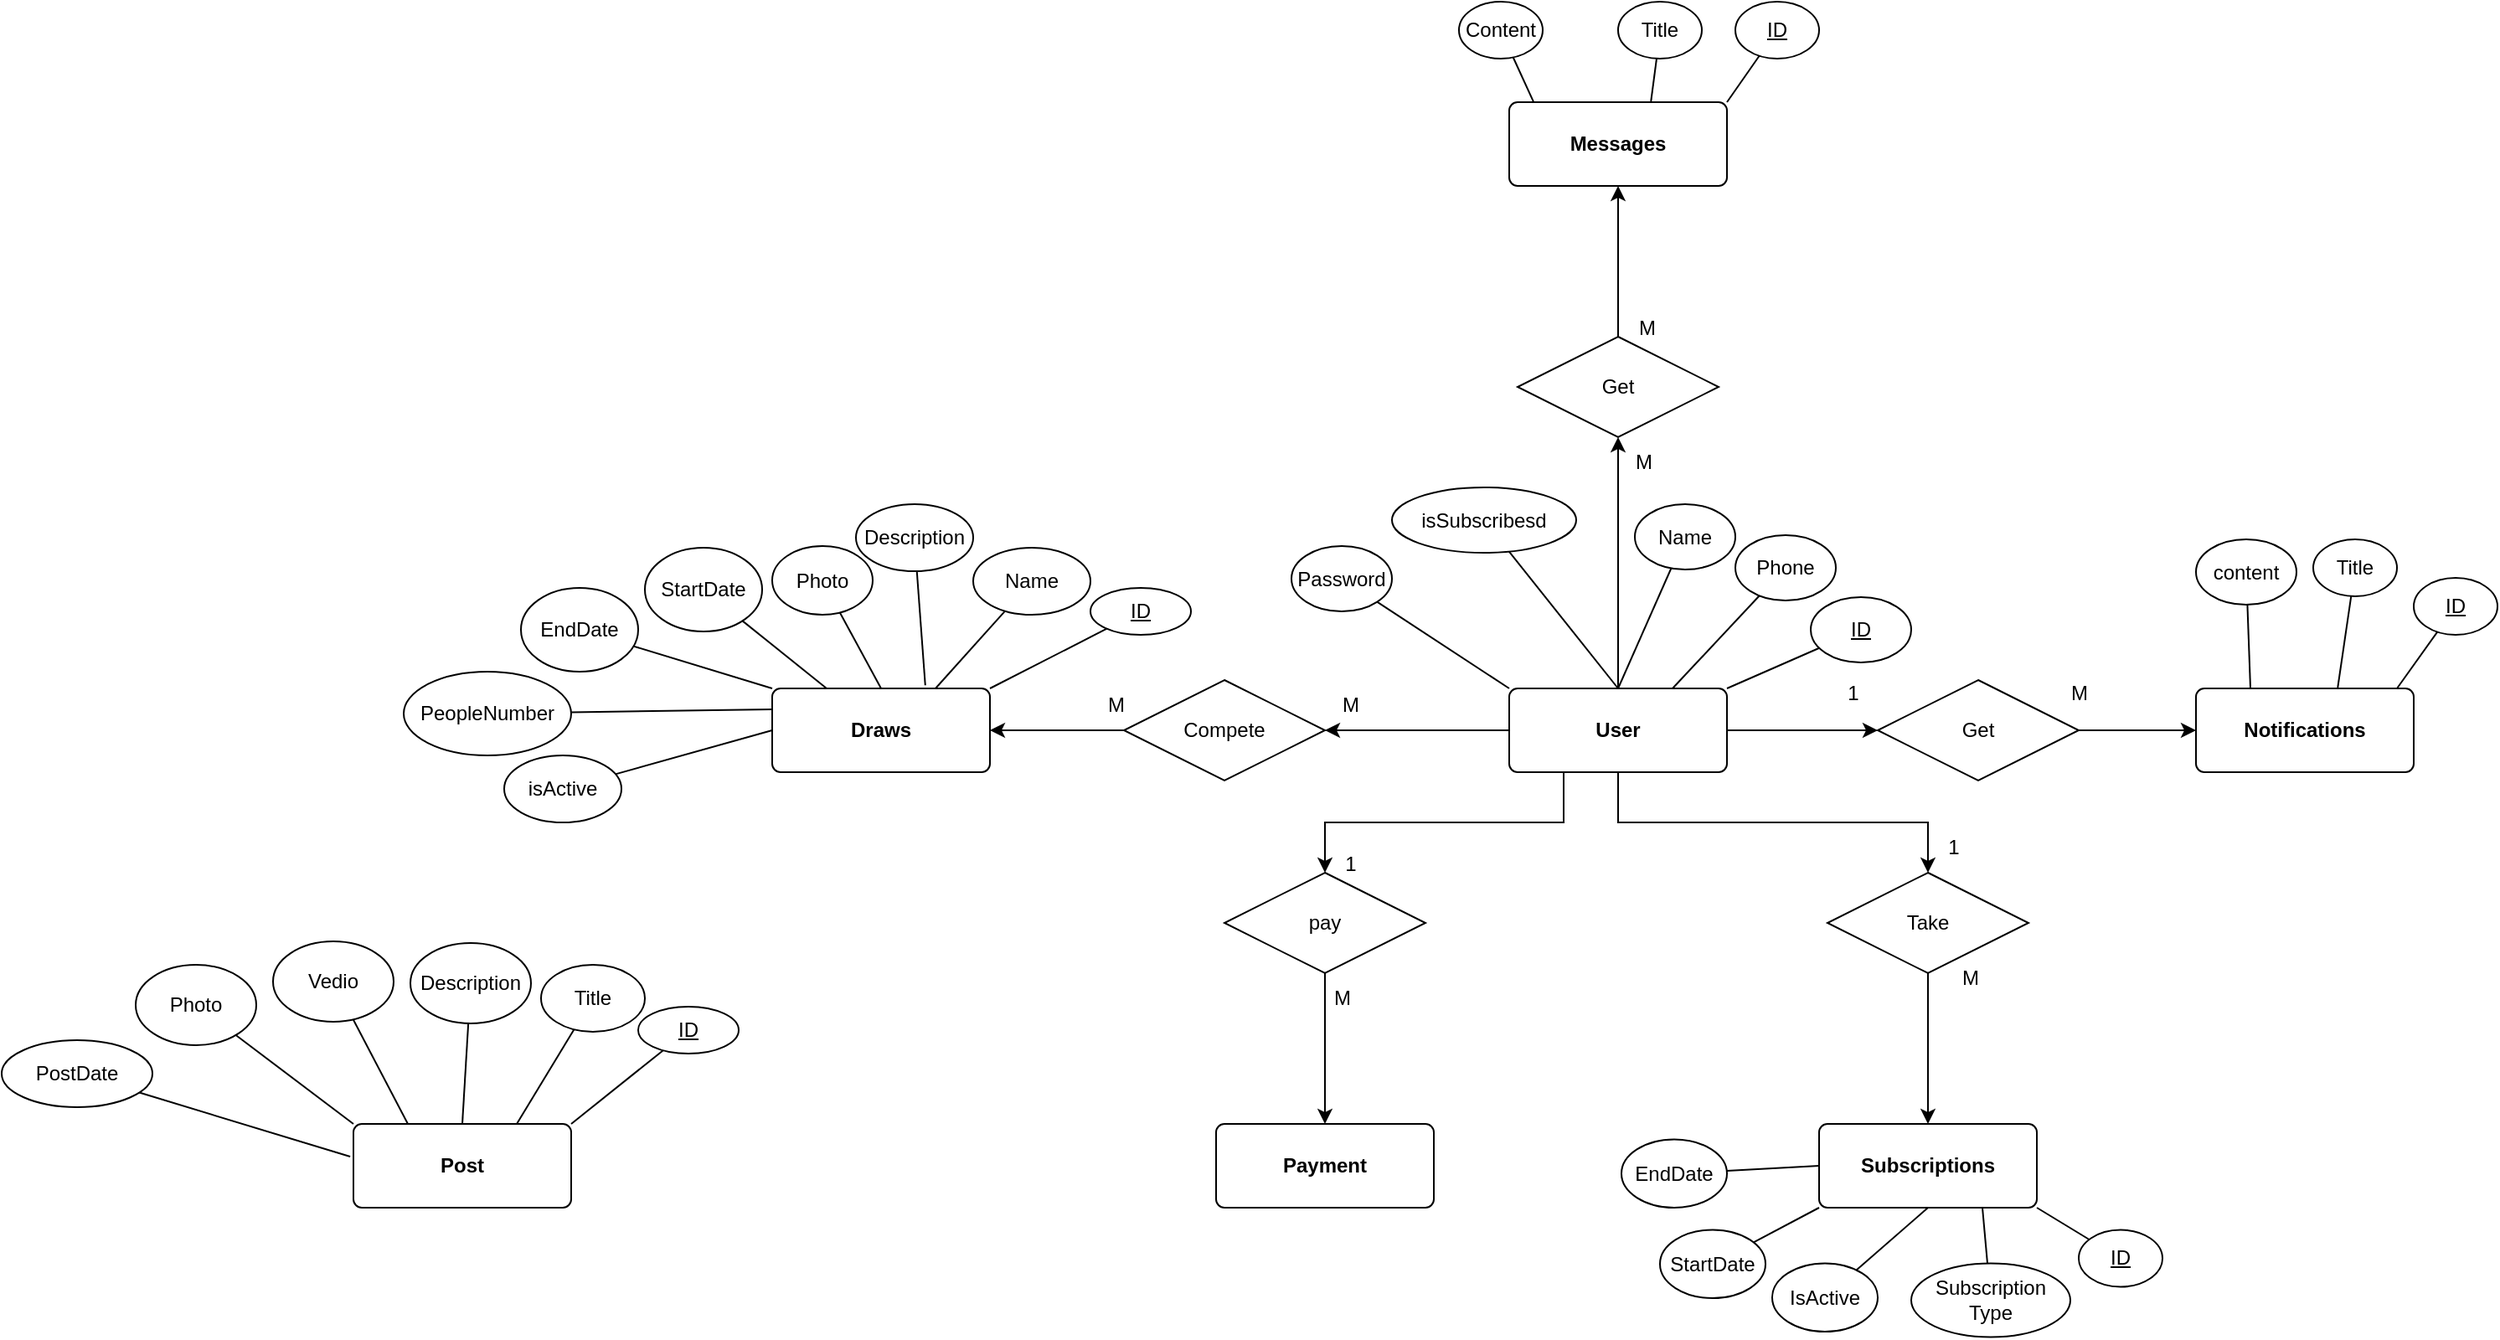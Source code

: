 <mxfile version="23.0.2" type="device">
  <diagram id="R2lEEEUBdFMjLlhIrx00" name="Page-1">
    <mxGraphModel dx="1913" dy="1613" grid="1" gridSize="10" guides="1" tooltips="1" connect="1" arrows="1" fold="1" page="1" pageScale="1" pageWidth="850" pageHeight="1100" math="0" shadow="0" extFonts="Permanent Marker^https://fonts.googleapis.com/css?family=Permanent+Marker">
      <root>
        <mxCell id="0" />
        <mxCell id="1" parent="0" />
        <mxCell id="-JiHFnCFzUJXlBRe8EvQ-10" style="edgeStyle=orthogonalEdgeStyle;rounded=0;orthogonalLoop=1;jettySize=auto;html=1;exitX=0.5;exitY=0;exitDx=0;exitDy=0;" parent="1" source="-JiHFnCFzUJXlBRe8EvQ-1" target="-JiHFnCFzUJXlBRe8EvQ-11" edge="1">
          <mxGeometry relative="1" as="geometry">
            <mxPoint x="465" y="200" as="targetPoint" />
          </mxGeometry>
        </mxCell>
        <mxCell id="-JiHFnCFzUJXlBRe8EvQ-15" style="edgeStyle=orthogonalEdgeStyle;rounded=0;orthogonalLoop=1;jettySize=auto;html=1;exitX=1;exitY=0.5;exitDx=0;exitDy=0;" parent="1" source="-JiHFnCFzUJXlBRe8EvQ-1" target="-JiHFnCFzUJXlBRe8EvQ-16" edge="1">
          <mxGeometry relative="1" as="geometry">
            <mxPoint x="590" y="275" as="targetPoint" />
          </mxGeometry>
        </mxCell>
        <mxCell id="-JiHFnCFzUJXlBRe8EvQ-20" style="edgeStyle=orthogonalEdgeStyle;rounded=0;orthogonalLoop=1;jettySize=auto;html=1;exitX=0.5;exitY=1;exitDx=0;exitDy=0;" parent="1" source="-JiHFnCFzUJXlBRe8EvQ-1" target="-JiHFnCFzUJXlBRe8EvQ-21" edge="1">
          <mxGeometry relative="1" as="geometry">
            <mxPoint x="465" y="390" as="targetPoint" />
          </mxGeometry>
        </mxCell>
        <mxCell id="-JiHFnCFzUJXlBRe8EvQ-25" style="edgeStyle=orthogonalEdgeStyle;rounded=0;orthogonalLoop=1;jettySize=auto;html=1;exitX=0;exitY=0.5;exitDx=0;exitDy=0;" parent="1" source="-JiHFnCFzUJXlBRe8EvQ-1" target="-JiHFnCFzUJXlBRe8EvQ-26" edge="1">
          <mxGeometry relative="1" as="geometry">
            <mxPoint x="250" y="275" as="targetPoint" />
          </mxGeometry>
        </mxCell>
        <mxCell id="-JiHFnCFzUJXlBRe8EvQ-30" style="edgeStyle=orthogonalEdgeStyle;rounded=0;orthogonalLoop=1;jettySize=auto;html=1;exitX=0.25;exitY=1;exitDx=0;exitDy=0;" parent="1" source="-JiHFnCFzUJXlBRe8EvQ-1" target="-JiHFnCFzUJXlBRe8EvQ-31" edge="1">
          <mxGeometry relative="1" as="geometry">
            <mxPoint x="280" y="370" as="targetPoint" />
          </mxGeometry>
        </mxCell>
        <mxCell id="-JiHFnCFzUJXlBRe8EvQ-1" value="&lt;b&gt;User&lt;/b&gt;" style="rounded=1;arcSize=10;whiteSpace=wrap;html=1;align=center;" parent="1" vertex="1">
          <mxGeometry x="400" y="250" width="130" height="50" as="geometry" />
        </mxCell>
        <mxCell id="-JiHFnCFzUJXlBRe8EvQ-2" value="&lt;b&gt;Messages&lt;/b&gt;" style="rounded=1;arcSize=10;whiteSpace=wrap;html=1;align=center;" parent="1" vertex="1">
          <mxGeometry x="400" y="-100" width="130" height="50" as="geometry" />
        </mxCell>
        <mxCell id="-JiHFnCFzUJXlBRe8EvQ-3" value="&lt;b&gt;Post&lt;/b&gt;" style="rounded=1;arcSize=10;whiteSpace=wrap;html=1;align=center;" parent="1" vertex="1">
          <mxGeometry x="-290" y="510" width="130" height="50" as="geometry" />
        </mxCell>
        <mxCell id="-JiHFnCFzUJXlBRe8EvQ-4" value="&lt;b&gt;Notifications&lt;/b&gt;" style="rounded=1;arcSize=10;whiteSpace=wrap;html=1;align=center;" parent="1" vertex="1">
          <mxGeometry x="810" y="250" width="130" height="50" as="geometry" />
        </mxCell>
        <mxCell id="-JiHFnCFzUJXlBRe8EvQ-5" value="&lt;b&gt;Subscriptions&lt;/b&gt;" style="rounded=1;arcSize=10;whiteSpace=wrap;html=1;align=center;" parent="1" vertex="1">
          <mxGeometry x="585" y="510" width="130" height="50" as="geometry" />
        </mxCell>
        <mxCell id="-JiHFnCFzUJXlBRe8EvQ-7" value="&lt;b&gt;Draws&lt;/b&gt;" style="rounded=1;arcSize=10;whiteSpace=wrap;html=1;align=center;" parent="1" vertex="1">
          <mxGeometry x="-40" y="250" width="130" height="50" as="geometry" />
        </mxCell>
        <mxCell id="-JiHFnCFzUJXlBRe8EvQ-9" value="&lt;b&gt;Payment&lt;/b&gt;" style="rounded=1;arcSize=10;whiteSpace=wrap;html=1;align=center;" parent="1" vertex="1">
          <mxGeometry x="225" y="510" width="130" height="50" as="geometry" />
        </mxCell>
        <mxCell id="-JiHFnCFzUJXlBRe8EvQ-12" style="edgeStyle=orthogonalEdgeStyle;rounded=0;orthogonalLoop=1;jettySize=auto;html=1;exitX=0.5;exitY=0;exitDx=0;exitDy=0;entryX=0.5;entryY=1;entryDx=0;entryDy=0;" parent="1" source="-JiHFnCFzUJXlBRe8EvQ-11" target="-JiHFnCFzUJXlBRe8EvQ-2" edge="1">
          <mxGeometry relative="1" as="geometry" />
        </mxCell>
        <mxCell id="-JiHFnCFzUJXlBRe8EvQ-11" value="Get" style="shape=rhombus;perimeter=rhombusPerimeter;whiteSpace=wrap;html=1;align=center;" parent="1" vertex="1">
          <mxGeometry x="405" y="40" width="120" height="60" as="geometry" />
        </mxCell>
        <mxCell id="-JiHFnCFzUJXlBRe8EvQ-13" value="M" style="text;html=1;align=center;verticalAlign=middle;resizable=0;points=[];autosize=1;strokeColor=none;fillColor=none;" parent="1" vertex="1">
          <mxGeometry x="465" y="100" width="30" height="30" as="geometry" />
        </mxCell>
        <mxCell id="-JiHFnCFzUJXlBRe8EvQ-14" value="M" style="text;html=1;align=center;verticalAlign=middle;resizable=0;points=[];autosize=1;strokeColor=none;fillColor=none;" parent="1" vertex="1">
          <mxGeometry x="467" y="20" width="30" height="30" as="geometry" />
        </mxCell>
        <mxCell id="-JiHFnCFzUJXlBRe8EvQ-17" style="edgeStyle=orthogonalEdgeStyle;rounded=0;orthogonalLoop=1;jettySize=auto;html=1;exitX=1;exitY=0.5;exitDx=0;exitDy=0;entryX=0;entryY=0.5;entryDx=0;entryDy=0;" parent="1" source="-JiHFnCFzUJXlBRe8EvQ-16" target="-JiHFnCFzUJXlBRe8EvQ-4" edge="1">
          <mxGeometry relative="1" as="geometry" />
        </mxCell>
        <mxCell id="-JiHFnCFzUJXlBRe8EvQ-16" value="Get" style="shape=rhombus;perimeter=rhombusPerimeter;whiteSpace=wrap;html=1;align=center;" parent="1" vertex="1">
          <mxGeometry x="620" y="245" width="120" height="60" as="geometry" />
        </mxCell>
        <mxCell id="-JiHFnCFzUJXlBRe8EvQ-18" value="1" style="text;html=1;align=center;verticalAlign=middle;resizable=0;points=[];autosize=1;strokeColor=none;fillColor=none;" parent="1" vertex="1">
          <mxGeometry x="590" y="238" width="30" height="30" as="geometry" />
        </mxCell>
        <mxCell id="-JiHFnCFzUJXlBRe8EvQ-19" value="M" style="text;html=1;align=center;verticalAlign=middle;resizable=0;points=[];autosize=1;strokeColor=none;fillColor=none;" parent="1" vertex="1">
          <mxGeometry x="725" y="238" width="30" height="30" as="geometry" />
        </mxCell>
        <mxCell id="-JiHFnCFzUJXlBRe8EvQ-23" style="edgeStyle=orthogonalEdgeStyle;rounded=0;orthogonalLoop=1;jettySize=auto;html=1;exitX=0.5;exitY=1;exitDx=0;exitDy=0;" parent="1" source="-JiHFnCFzUJXlBRe8EvQ-21" target="-JiHFnCFzUJXlBRe8EvQ-5" edge="1">
          <mxGeometry relative="1" as="geometry" />
        </mxCell>
        <mxCell id="-JiHFnCFzUJXlBRe8EvQ-21" value="Take" style="shape=rhombus;perimeter=rhombusPerimeter;whiteSpace=wrap;html=1;align=center;" parent="1" vertex="1">
          <mxGeometry x="590" y="360" width="120" height="60" as="geometry" />
        </mxCell>
        <mxCell id="-JiHFnCFzUJXlBRe8EvQ-22" value="1" style="text;html=1;align=center;verticalAlign=middle;resizable=0;points=[];autosize=1;strokeColor=none;fillColor=none;" parent="1" vertex="1">
          <mxGeometry x="650" y="330" width="30" height="30" as="geometry" />
        </mxCell>
        <mxCell id="-JiHFnCFzUJXlBRe8EvQ-24" value="M" style="text;html=1;align=center;verticalAlign=middle;resizable=0;points=[];autosize=1;strokeColor=none;fillColor=none;" parent="1" vertex="1">
          <mxGeometry x="660" y="408" width="30" height="30" as="geometry" />
        </mxCell>
        <mxCell id="-JiHFnCFzUJXlBRe8EvQ-27" style="edgeStyle=orthogonalEdgeStyle;rounded=0;orthogonalLoop=1;jettySize=auto;html=1;exitX=0;exitY=0.5;exitDx=0;exitDy=0;entryX=1;entryY=0.5;entryDx=0;entryDy=0;" parent="1" source="-JiHFnCFzUJXlBRe8EvQ-26" target="-JiHFnCFzUJXlBRe8EvQ-7" edge="1">
          <mxGeometry relative="1" as="geometry" />
        </mxCell>
        <mxCell id="-JiHFnCFzUJXlBRe8EvQ-26" value="Compete" style="shape=rhombus;perimeter=rhombusPerimeter;whiteSpace=wrap;html=1;align=center;" parent="1" vertex="1">
          <mxGeometry x="170" y="245" width="120" height="60" as="geometry" />
        </mxCell>
        <mxCell id="-JiHFnCFzUJXlBRe8EvQ-28" value="M" style="text;html=1;align=center;verticalAlign=middle;resizable=0;points=[];autosize=1;strokeColor=none;fillColor=none;" parent="1" vertex="1">
          <mxGeometry x="150" y="245" width="30" height="30" as="geometry" />
        </mxCell>
        <mxCell id="-JiHFnCFzUJXlBRe8EvQ-29" value="M" style="text;html=1;align=center;verticalAlign=middle;resizable=0;points=[];autosize=1;strokeColor=none;fillColor=none;" parent="1" vertex="1">
          <mxGeometry x="290" y="245" width="30" height="30" as="geometry" />
        </mxCell>
        <mxCell id="-JiHFnCFzUJXlBRe8EvQ-33" style="edgeStyle=orthogonalEdgeStyle;rounded=0;orthogonalLoop=1;jettySize=auto;html=1;exitX=0.5;exitY=1;exitDx=0;exitDy=0;" parent="1" source="-JiHFnCFzUJXlBRe8EvQ-31" target="-JiHFnCFzUJXlBRe8EvQ-9" edge="1">
          <mxGeometry relative="1" as="geometry" />
        </mxCell>
        <mxCell id="-JiHFnCFzUJXlBRe8EvQ-31" value="pay" style="shape=rhombus;perimeter=rhombusPerimeter;whiteSpace=wrap;html=1;align=center;" parent="1" vertex="1">
          <mxGeometry x="230" y="360" width="120" height="60" as="geometry" />
        </mxCell>
        <mxCell id="-JiHFnCFzUJXlBRe8EvQ-34" value="1" style="text;html=1;align=center;verticalAlign=middle;resizable=0;points=[];autosize=1;strokeColor=none;fillColor=none;" parent="1" vertex="1">
          <mxGeometry x="290" y="340" width="30" height="30" as="geometry" />
        </mxCell>
        <mxCell id="-JiHFnCFzUJXlBRe8EvQ-35" value="M" style="text;html=1;align=center;verticalAlign=middle;resizable=0;points=[];autosize=1;strokeColor=none;fillColor=none;" parent="1" vertex="1">
          <mxGeometry x="285" y="420" width="30" height="30" as="geometry" />
        </mxCell>
        <mxCell id="QEtX2eP5wqmRmVcnG9c0-2" value="" style="endArrow=none;html=1;rounded=0;exitX=1;exitY=0;exitDx=0;exitDy=0;" edge="1" parent="1" source="-JiHFnCFzUJXlBRe8EvQ-7" target="QEtX2eP5wqmRmVcnG9c0-3">
          <mxGeometry width="50" height="50" relative="1" as="geometry">
            <mxPoint x="340" y="260" as="sourcePoint" />
            <mxPoint x="120" y="200" as="targetPoint" />
          </mxGeometry>
        </mxCell>
        <mxCell id="QEtX2eP5wqmRmVcnG9c0-3" value="&lt;u&gt;ID&lt;/u&gt;" style="ellipse;whiteSpace=wrap;html=1;" vertex="1" parent="1">
          <mxGeometry x="150" y="190" width="60" height="28" as="geometry" />
        </mxCell>
        <mxCell id="QEtX2eP5wqmRmVcnG9c0-4" value="" style="endArrow=none;html=1;rounded=0;exitX=0.75;exitY=0;exitDx=0;exitDy=0;" edge="1" parent="1" source="-JiHFnCFzUJXlBRe8EvQ-7" target="QEtX2eP5wqmRmVcnG9c0-5">
          <mxGeometry width="50" height="50" relative="1" as="geometry">
            <mxPoint x="100" y="260" as="sourcePoint" />
            <mxPoint x="70" y="180" as="targetPoint" />
          </mxGeometry>
        </mxCell>
        <mxCell id="QEtX2eP5wqmRmVcnG9c0-5" value="Name" style="ellipse;whiteSpace=wrap;html=1;" vertex="1" parent="1">
          <mxGeometry x="80" y="166" width="70" height="40" as="geometry" />
        </mxCell>
        <mxCell id="QEtX2eP5wqmRmVcnG9c0-6" value="" style="endArrow=none;html=1;rounded=0;exitX=0.5;exitY=0;exitDx=0;exitDy=0;" edge="1" parent="1" source="-JiHFnCFzUJXlBRe8EvQ-7" target="QEtX2eP5wqmRmVcnG9c0-7">
          <mxGeometry width="50" height="50" relative="1" as="geometry">
            <mxPoint x="340" y="260" as="sourcePoint" />
            <mxPoint x="-10" y="190" as="targetPoint" />
          </mxGeometry>
        </mxCell>
        <mxCell id="QEtX2eP5wqmRmVcnG9c0-7" value="Photo" style="ellipse;whiteSpace=wrap;html=1;" vertex="1" parent="1">
          <mxGeometry x="-40" y="165" width="60" height="41" as="geometry" />
        </mxCell>
        <mxCell id="QEtX2eP5wqmRmVcnG9c0-8" value="" style="endArrow=none;html=1;rounded=0;exitX=0.25;exitY=0;exitDx=0;exitDy=0;" edge="1" parent="1" source="-JiHFnCFzUJXlBRe8EvQ-7" target="QEtX2eP5wqmRmVcnG9c0-9">
          <mxGeometry width="50" height="50" relative="1" as="geometry">
            <mxPoint x="340" y="260" as="sourcePoint" />
            <mxPoint x="-70" y="220" as="targetPoint" />
          </mxGeometry>
        </mxCell>
        <mxCell id="QEtX2eP5wqmRmVcnG9c0-9" value="StartDate" style="ellipse;whiteSpace=wrap;html=1;" vertex="1" parent="1">
          <mxGeometry x="-116" y="166" width="70" height="50" as="geometry" />
        </mxCell>
        <mxCell id="QEtX2eP5wqmRmVcnG9c0-25" value="" style="endArrow=none;html=1;rounded=0;exitX=1;exitY=0;exitDx=0;exitDy=0;" edge="1" parent="1" source="-JiHFnCFzUJXlBRe8EvQ-3" target="QEtX2eP5wqmRmVcnG9c0-26">
          <mxGeometry width="50" height="50" relative="1" as="geometry">
            <mxPoint x="-80" y="340" as="sourcePoint" />
            <mxPoint x="-120" y="460" as="targetPoint" />
          </mxGeometry>
        </mxCell>
        <mxCell id="QEtX2eP5wqmRmVcnG9c0-26" value="&lt;u&gt;ID&lt;/u&gt;" style="ellipse;whiteSpace=wrap;html=1;" vertex="1" parent="1">
          <mxGeometry x="-120" y="440" width="60" height="28" as="geometry" />
        </mxCell>
        <mxCell id="QEtX2eP5wqmRmVcnG9c0-28" value="" style="endArrow=none;html=1;rounded=0;exitX=0.75;exitY=0;exitDx=0;exitDy=0;" edge="1" parent="1" source="-JiHFnCFzUJXlBRe8EvQ-3" target="QEtX2eP5wqmRmVcnG9c0-29">
          <mxGeometry width="50" height="50" relative="1" as="geometry">
            <mxPoint x="-150" y="520" as="sourcePoint" />
            <mxPoint x="-192" y="470" as="targetPoint" />
          </mxGeometry>
        </mxCell>
        <mxCell id="QEtX2eP5wqmRmVcnG9c0-29" value="Title" style="ellipse;whiteSpace=wrap;html=1;" vertex="1" parent="1">
          <mxGeometry x="-178" y="415" width="62" height="40" as="geometry" />
        </mxCell>
        <mxCell id="QEtX2eP5wqmRmVcnG9c0-30" value="" style="endArrow=none;html=1;rounded=0;exitX=0.5;exitY=0;exitDx=0;exitDy=0;" edge="1" parent="1" target="QEtX2eP5wqmRmVcnG9c0-31" source="-JiHFnCFzUJXlBRe8EvQ-3">
          <mxGeometry width="50" height="50" relative="1" as="geometry">
            <mxPoint x="-254" y="494" as="sourcePoint" />
            <mxPoint x="-254" y="454" as="targetPoint" />
          </mxGeometry>
        </mxCell>
        <mxCell id="QEtX2eP5wqmRmVcnG9c0-31" value="Description" style="ellipse;whiteSpace=wrap;html=1;" vertex="1" parent="1">
          <mxGeometry x="-256" y="402" width="72" height="48" as="geometry" />
        </mxCell>
        <mxCell id="QEtX2eP5wqmRmVcnG9c0-33" value="" style="endArrow=none;html=1;rounded=0;exitX=0.25;exitY=0;exitDx=0;exitDy=0;" edge="1" parent="1" target="QEtX2eP5wqmRmVcnG9c0-34" source="-JiHFnCFzUJXlBRe8EvQ-3">
          <mxGeometry width="50" height="50" relative="1" as="geometry">
            <mxPoint x="-303" y="488" as="sourcePoint" />
            <mxPoint x="-332" y="432" as="targetPoint" />
          </mxGeometry>
        </mxCell>
        <mxCell id="QEtX2eP5wqmRmVcnG9c0-34" value="Vedio" style="ellipse;whiteSpace=wrap;html=1;" vertex="1" parent="1">
          <mxGeometry x="-338" y="401" width="72" height="48" as="geometry" />
        </mxCell>
        <mxCell id="QEtX2eP5wqmRmVcnG9c0-35" value="" style="endArrow=none;html=1;rounded=0;exitX=0;exitY=0;exitDx=0;exitDy=0;" edge="1" parent="1" target="QEtX2eP5wqmRmVcnG9c0-36" source="-JiHFnCFzUJXlBRe8EvQ-3">
          <mxGeometry width="50" height="50" relative="1" as="geometry">
            <mxPoint x="-403" y="510" as="sourcePoint" />
            <mxPoint x="-432" y="454" as="targetPoint" />
          </mxGeometry>
        </mxCell>
        <mxCell id="QEtX2eP5wqmRmVcnG9c0-36" value="Photo" style="ellipse;whiteSpace=wrap;html=1;" vertex="1" parent="1">
          <mxGeometry x="-420" y="415" width="72" height="48" as="geometry" />
        </mxCell>
        <mxCell id="QEtX2eP5wqmRmVcnG9c0-38" value="" style="endArrow=none;html=1;rounded=0;exitX=0;exitY=0;exitDx=0;exitDy=0;" edge="1" parent="1" target="QEtX2eP5wqmRmVcnG9c0-39" source="-JiHFnCFzUJXlBRe8EvQ-7">
          <mxGeometry width="50" height="50" relative="1" as="geometry">
            <mxPoint x="-77" y="280.5" as="sourcePoint" />
            <mxPoint x="-140" y="250.5" as="targetPoint" />
          </mxGeometry>
        </mxCell>
        <mxCell id="QEtX2eP5wqmRmVcnG9c0-39" value="EndDate" style="ellipse;whiteSpace=wrap;html=1;" vertex="1" parent="1">
          <mxGeometry x="-190" y="190" width="70" height="50" as="geometry" />
        </mxCell>
        <mxCell id="QEtX2eP5wqmRmVcnG9c0-40" value="" style="endArrow=none;html=1;rounded=0;exitX=0.703;exitY=-0.037;exitDx=0;exitDy=0;exitPerimeter=0;" edge="1" parent="1" target="QEtX2eP5wqmRmVcnG9c0-41" source="-JiHFnCFzUJXlBRe8EvQ-7">
          <mxGeometry width="50" height="50" relative="1" as="geometry">
            <mxPoint x="68" y="260" as="sourcePoint" />
            <mxPoint x="80" y="190" as="targetPoint" />
          </mxGeometry>
        </mxCell>
        <mxCell id="QEtX2eP5wqmRmVcnG9c0-41" value="Description" style="ellipse;whiteSpace=wrap;html=1;" vertex="1" parent="1">
          <mxGeometry x="10" y="140" width="70" height="40" as="geometry" />
        </mxCell>
        <mxCell id="QEtX2eP5wqmRmVcnG9c0-43" value="" style="endArrow=none;html=1;rounded=0;exitX=0;exitY=0.25;exitDx=0;exitDy=0;" edge="1" parent="1" target="QEtX2eP5wqmRmVcnG9c0-44" source="-JiHFnCFzUJXlBRe8EvQ-7">
          <mxGeometry width="50" height="50" relative="1" as="geometry">
            <mxPoint x="-202" y="334" as="sourcePoint" />
            <mxPoint x="-190" y="264" as="targetPoint" />
          </mxGeometry>
        </mxCell>
        <mxCell id="QEtX2eP5wqmRmVcnG9c0-44" value="PeopleNumber" style="ellipse;whiteSpace=wrap;html=1;" vertex="1" parent="1">
          <mxGeometry x="-260" y="240" width="100" height="50" as="geometry" />
        </mxCell>
        <mxCell id="QEtX2eP5wqmRmVcnG9c0-46" value="" style="endArrow=none;html=1;rounded=0;exitX=0;exitY=0.5;exitDx=0;exitDy=0;" edge="1" parent="1" target="QEtX2eP5wqmRmVcnG9c0-47" source="-JiHFnCFzUJXlBRe8EvQ-7">
          <mxGeometry width="50" height="50" relative="1" as="geometry">
            <mxPoint x="88" y="280" as="sourcePoint" />
            <mxPoint x="100" y="210" as="targetPoint" />
          </mxGeometry>
        </mxCell>
        <mxCell id="QEtX2eP5wqmRmVcnG9c0-47" value="isActive" style="ellipse;whiteSpace=wrap;html=1;" vertex="1" parent="1">
          <mxGeometry x="-200" y="290" width="70" height="40" as="geometry" />
        </mxCell>
        <mxCell id="QEtX2eP5wqmRmVcnG9c0-48" value="" style="endArrow=none;html=1;rounded=0;exitX=1;exitY=0;exitDx=0;exitDy=0;" edge="1" parent="1" target="QEtX2eP5wqmRmVcnG9c0-49" source="-JiHFnCFzUJXlBRe8EvQ-2">
          <mxGeometry width="50" height="50" relative="1" as="geometry">
            <mxPoint x="598" y="30" as="sourcePoint" />
            <mxPoint x="610" y="-40" as="targetPoint" />
          </mxGeometry>
        </mxCell>
        <mxCell id="QEtX2eP5wqmRmVcnG9c0-49" value="&lt;u&gt;ID&lt;/u&gt;" style="ellipse;whiteSpace=wrap;html=1;" vertex="1" parent="1">
          <mxGeometry x="535" y="-160" width="50" height="34" as="geometry" />
        </mxCell>
        <mxCell id="QEtX2eP5wqmRmVcnG9c0-50" value="" style="endArrow=none;html=1;rounded=0;exitX=0.651;exitY=-0.01;exitDx=0;exitDy=0;exitPerimeter=0;" edge="1" parent="1" target="QEtX2eP5wqmRmVcnG9c0-51" source="-JiHFnCFzUJXlBRe8EvQ-2">
          <mxGeometry width="50" height="50" relative="1" as="geometry">
            <mxPoint x="480" y="-20" as="sourcePoint" />
            <mxPoint x="560" y="-90" as="targetPoint" />
          </mxGeometry>
        </mxCell>
        <mxCell id="QEtX2eP5wqmRmVcnG9c0-51" value="Title" style="ellipse;whiteSpace=wrap;html=1;" vertex="1" parent="1">
          <mxGeometry x="465" y="-160" width="50" height="34" as="geometry" />
        </mxCell>
        <mxCell id="QEtX2eP5wqmRmVcnG9c0-53" value="" style="endArrow=none;html=1;rounded=0;exitX=0.113;exitY=0.003;exitDx=0;exitDy=0;exitPerimeter=0;" edge="1" parent="1" target="QEtX2eP5wqmRmVcnG9c0-54" source="-JiHFnCFzUJXlBRe8EvQ-2">
          <mxGeometry width="50" height="50" relative="1" as="geometry">
            <mxPoint x="443" y="24" as="sourcePoint" />
            <mxPoint x="490" y="-96" as="targetPoint" />
          </mxGeometry>
        </mxCell>
        <mxCell id="QEtX2eP5wqmRmVcnG9c0-54" value="Content" style="ellipse;whiteSpace=wrap;html=1;" vertex="1" parent="1">
          <mxGeometry x="370" y="-160" width="50" height="34" as="geometry" />
        </mxCell>
        <mxCell id="QEtX2eP5wqmRmVcnG9c0-56" value="" style="endArrow=none;html=1;rounded=0;exitX=-0.015;exitY=0.39;exitDx=0;exitDy=0;exitPerimeter=0;" edge="1" parent="1" target="QEtX2eP5wqmRmVcnG9c0-57" source="-JiHFnCFzUJXlBRe8EvQ-3">
          <mxGeometry width="50" height="50" relative="1" as="geometry">
            <mxPoint x="-447" y="550" as="sourcePoint" />
            <mxPoint x="-400" y="430" as="targetPoint" />
          </mxGeometry>
        </mxCell>
        <mxCell id="QEtX2eP5wqmRmVcnG9c0-57" value="PostDate" style="ellipse;whiteSpace=wrap;html=1;" vertex="1" parent="1">
          <mxGeometry x="-500" y="460" width="90" height="40" as="geometry" />
        </mxCell>
        <mxCell id="QEtX2eP5wqmRmVcnG9c0-58" value="" style="endArrow=none;html=1;rounded=0;exitX=1;exitY=1;exitDx=0;exitDy=0;" edge="1" parent="1" target="QEtX2eP5wqmRmVcnG9c0-59" source="-JiHFnCFzUJXlBRe8EvQ-5">
          <mxGeometry width="50" height="50" relative="1" as="geometry">
            <mxPoint x="740" y="585" as="sourcePoint" />
            <mxPoint x="820" y="515" as="targetPoint" />
          </mxGeometry>
        </mxCell>
        <mxCell id="QEtX2eP5wqmRmVcnG9c0-59" value="&lt;u&gt;ID&lt;/u&gt;" style="ellipse;whiteSpace=wrap;html=1;" vertex="1" parent="1">
          <mxGeometry x="740" y="573.25" width="50" height="34" as="geometry" />
        </mxCell>
        <mxCell id="QEtX2eP5wqmRmVcnG9c0-60" value="" style="endArrow=none;html=1;rounded=0;exitX=0.75;exitY=1;exitDx=0;exitDy=0;" edge="1" parent="1" target="QEtX2eP5wqmRmVcnG9c0-61" source="-JiHFnCFzUJXlBRe8EvQ-5">
          <mxGeometry width="50" height="50" relative="1" as="geometry">
            <mxPoint x="665" y="670" as="sourcePoint" />
            <mxPoint x="745" y="600" as="targetPoint" />
          </mxGeometry>
        </mxCell>
        <mxCell id="QEtX2eP5wqmRmVcnG9c0-61" value="Subscription Type" style="ellipse;whiteSpace=wrap;html=1;" vertex="1" parent="1">
          <mxGeometry x="640" y="593.25" width="95" height="44" as="geometry" />
        </mxCell>
        <mxCell id="QEtX2eP5wqmRmVcnG9c0-63" value="" style="endArrow=none;html=1;rounded=0;" edge="1" parent="1" target="QEtX2eP5wqmRmVcnG9c0-64">
          <mxGeometry width="50" height="50" relative="1" as="geometry">
            <mxPoint x="930" y="250" as="sourcePoint" />
            <mxPoint x="1020" y="180" as="targetPoint" />
          </mxGeometry>
        </mxCell>
        <mxCell id="QEtX2eP5wqmRmVcnG9c0-64" value="&lt;u&gt;ID&lt;/u&gt;" style="ellipse;whiteSpace=wrap;html=1;" vertex="1" parent="1">
          <mxGeometry x="940" y="184" width="50" height="34" as="geometry" />
        </mxCell>
        <mxCell id="QEtX2eP5wqmRmVcnG9c0-65" value="" style="endArrow=none;html=1;rounded=0;exitX=0.25;exitY=0;exitDx=0;exitDy=0;" edge="1" parent="1" target="QEtX2eP5wqmRmVcnG9c0-66" source="-JiHFnCFzUJXlBRe8EvQ-4">
          <mxGeometry width="50" height="50" relative="1" as="geometry">
            <mxPoint x="915" y="228" as="sourcePoint" />
            <mxPoint x="990" y="102" as="targetPoint" />
          </mxGeometry>
        </mxCell>
        <mxCell id="QEtX2eP5wqmRmVcnG9c0-66" value="content" style="ellipse;whiteSpace=wrap;html=1;" vertex="1" parent="1">
          <mxGeometry x="810" y="161" width="60" height="39" as="geometry" />
        </mxCell>
        <mxCell id="QEtX2eP5wqmRmVcnG9c0-67" value="" style="endArrow=none;html=1;rounded=0;exitX=0.651;exitY=-0.01;exitDx=0;exitDy=0;exitPerimeter=0;" edge="1" parent="1" target="QEtX2eP5wqmRmVcnG9c0-68" source="-JiHFnCFzUJXlBRe8EvQ-4">
          <mxGeometry width="50" height="50" relative="1" as="geometry">
            <mxPoint x="895" y="246" as="sourcePoint" />
            <mxPoint x="970" y="126" as="targetPoint" />
          </mxGeometry>
        </mxCell>
        <mxCell id="QEtX2eP5wqmRmVcnG9c0-68" value="Title" style="ellipse;whiteSpace=wrap;html=1;" vertex="1" parent="1">
          <mxGeometry x="880" y="161" width="50" height="34" as="geometry" />
        </mxCell>
        <mxCell id="QEtX2eP5wqmRmVcnG9c0-70" value="" style="endArrow=none;html=1;rounded=0;exitX=0.5;exitY=1;exitDx=0;exitDy=0;" edge="1" parent="1" target="QEtX2eP5wqmRmVcnG9c0-71" source="-JiHFnCFzUJXlBRe8EvQ-5">
          <mxGeometry width="50" height="50" relative="1" as="geometry">
            <mxPoint x="647.01" y="590.75" as="sourcePoint" />
            <mxPoint x="663" y="563.25" as="targetPoint" />
          </mxGeometry>
        </mxCell>
        <mxCell id="QEtX2eP5wqmRmVcnG9c0-71" value="IsActive" style="ellipse;whiteSpace=wrap;html=1;" vertex="1" parent="1">
          <mxGeometry x="557" y="593.25" width="63" height="40.75" as="geometry" />
        </mxCell>
        <mxCell id="QEtX2eP5wqmRmVcnG9c0-75" value="" style="endArrow=none;html=1;rounded=0;exitX=0;exitY=1;exitDx=0;exitDy=0;" edge="1" parent="1" target="QEtX2eP5wqmRmVcnG9c0-76" source="-JiHFnCFzUJXlBRe8EvQ-5">
          <mxGeometry width="50" height="50" relative="1" as="geometry">
            <mxPoint x="580" y="550" as="sourcePoint" />
            <mxPoint x="601" y="543.25" as="targetPoint" />
          </mxGeometry>
        </mxCell>
        <mxCell id="QEtX2eP5wqmRmVcnG9c0-76" value="StartDate" style="ellipse;whiteSpace=wrap;html=1;" vertex="1" parent="1">
          <mxGeometry x="490" y="573.25" width="63" height="40.75" as="geometry" />
        </mxCell>
        <mxCell id="QEtX2eP5wqmRmVcnG9c0-77" value="" style="endArrow=none;html=1;rounded=0;exitX=0;exitY=0.5;exitDx=0;exitDy=0;" edge="1" parent="1" target="QEtX2eP5wqmRmVcnG9c0-78" source="-JiHFnCFzUJXlBRe8EvQ-5">
          <mxGeometry width="50" height="50" relative="1" as="geometry">
            <mxPoint x="571.5" y="526" as="sourcePoint" />
            <mxPoint x="587.5" y="509.25" as="targetPoint" />
          </mxGeometry>
        </mxCell>
        <mxCell id="QEtX2eP5wqmRmVcnG9c0-78" value="EndDate" style="ellipse;whiteSpace=wrap;html=1;" vertex="1" parent="1">
          <mxGeometry x="467" y="519.25" width="63" height="40.75" as="geometry" />
        </mxCell>
        <mxCell id="QEtX2eP5wqmRmVcnG9c0-80" value="" style="endArrow=none;html=1;rounded=0;exitX=1;exitY=0;exitDx=0;exitDy=0;" edge="1" parent="1" target="QEtX2eP5wqmRmVcnG9c0-81" source="-JiHFnCFzUJXlBRe8EvQ-1">
          <mxGeometry width="50" height="50" relative="1" as="geometry">
            <mxPoint x="593" y="195" as="sourcePoint" />
            <mxPoint x="740" y="47" as="targetPoint" />
          </mxGeometry>
        </mxCell>
        <mxCell id="QEtX2eP5wqmRmVcnG9c0-81" value="&lt;u&gt;ID&lt;/u&gt;" style="ellipse;whiteSpace=wrap;html=1;" vertex="1" parent="1">
          <mxGeometry x="580" y="195.5" width="60" height="39" as="geometry" />
        </mxCell>
        <mxCell id="QEtX2eP5wqmRmVcnG9c0-82" value="" style="endArrow=none;html=1;rounded=0;exitX=0.75;exitY=0;exitDx=0;exitDy=0;" edge="1" parent="1" target="QEtX2eP5wqmRmVcnG9c0-83" source="-JiHFnCFzUJXlBRe8EvQ-1">
          <mxGeometry width="50" height="50" relative="1" as="geometry">
            <mxPoint x="495" y="238" as="sourcePoint" />
            <mxPoint x="705" y="35" as="targetPoint" />
          </mxGeometry>
        </mxCell>
        <mxCell id="QEtX2eP5wqmRmVcnG9c0-83" value="Phone" style="ellipse;whiteSpace=wrap;html=1;" vertex="1" parent="1">
          <mxGeometry x="535" y="158.5" width="60" height="39" as="geometry" />
        </mxCell>
        <mxCell id="QEtX2eP5wqmRmVcnG9c0-84" value="" style="endArrow=none;html=1;rounded=0;exitX=0.5;exitY=0;exitDx=0;exitDy=0;" edge="1" parent="1" target="QEtX2eP5wqmRmVcnG9c0-85" source="-JiHFnCFzUJXlBRe8EvQ-1">
          <mxGeometry width="50" height="50" relative="1" as="geometry">
            <mxPoint x="360" y="234.5" as="sourcePoint" />
            <mxPoint x="561" y="21.5" as="targetPoint" />
          </mxGeometry>
        </mxCell>
        <mxCell id="QEtX2eP5wqmRmVcnG9c0-85" value="Name" style="ellipse;whiteSpace=wrap;html=1;" vertex="1" parent="1">
          <mxGeometry x="475" y="140" width="60" height="39" as="geometry" />
        </mxCell>
        <mxCell id="QEtX2eP5wqmRmVcnG9c0-86" value="" style="endArrow=none;html=1;rounded=0;exitX=0.5;exitY=0;exitDx=0;exitDy=0;" edge="1" parent="1" target="QEtX2eP5wqmRmVcnG9c0-87" source="-JiHFnCFzUJXlBRe8EvQ-1">
          <mxGeometry width="50" height="50" relative="1" as="geometry">
            <mxPoint x="370" y="224" as="sourcePoint" />
            <mxPoint x="571" y="11" as="targetPoint" />
          </mxGeometry>
        </mxCell>
        <mxCell id="QEtX2eP5wqmRmVcnG9c0-87" value="isSubscribesd" style="ellipse;whiteSpace=wrap;html=1;" vertex="1" parent="1">
          <mxGeometry x="330" y="130" width="110" height="39" as="geometry" />
        </mxCell>
        <mxCell id="QEtX2eP5wqmRmVcnG9c0-89" value="" style="endArrow=none;html=1;rounded=0;exitX=0;exitY=0;exitDx=0;exitDy=0;" edge="1" parent="1" target="QEtX2eP5wqmRmVcnG9c0-90" source="-JiHFnCFzUJXlBRe8EvQ-1">
          <mxGeometry width="50" height="50" relative="1" as="geometry">
            <mxPoint x="264.5" y="245" as="sourcePoint" />
            <mxPoint x="465.5" y="32" as="targetPoint" />
          </mxGeometry>
        </mxCell>
        <mxCell id="QEtX2eP5wqmRmVcnG9c0-90" value="Password" style="ellipse;whiteSpace=wrap;html=1;" vertex="1" parent="1">
          <mxGeometry x="270" y="165" width="60" height="39" as="geometry" />
        </mxCell>
      </root>
    </mxGraphModel>
  </diagram>
</mxfile>
